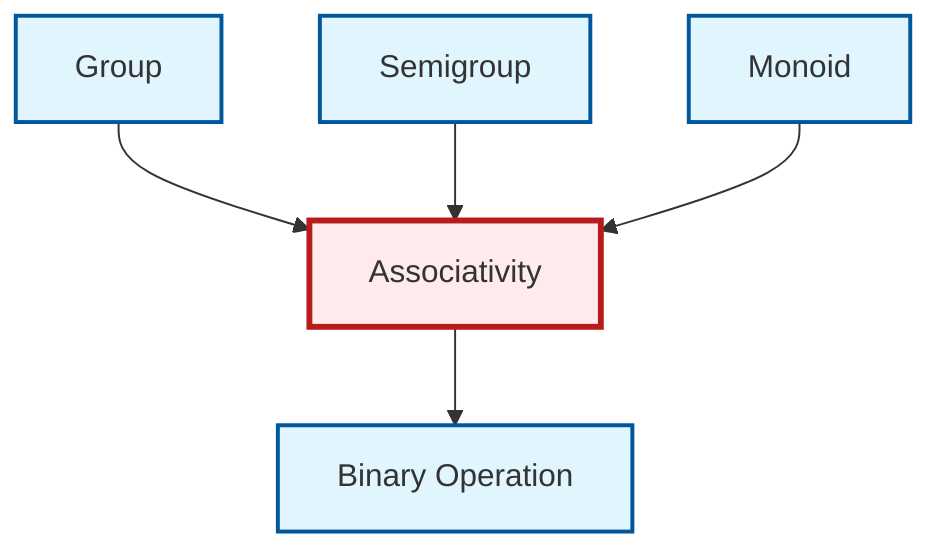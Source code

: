 graph TD
    classDef definition fill:#e1f5fe,stroke:#01579b,stroke-width:2px
    classDef theorem fill:#f3e5f5,stroke:#4a148c,stroke-width:2px
    classDef axiom fill:#fff3e0,stroke:#e65100,stroke-width:2px
    classDef example fill:#e8f5e9,stroke:#1b5e20,stroke-width:2px
    classDef current fill:#ffebee,stroke:#b71c1c,stroke-width:3px
    def-monoid["Monoid"]:::definition
    def-semigroup["Semigroup"]:::definition
    def-associativity["Associativity"]:::definition
    def-group["Group"]:::definition
    def-binary-operation["Binary Operation"]:::definition
    def-group --> def-associativity
    def-semigroup --> def-associativity
    def-associativity --> def-binary-operation
    def-monoid --> def-associativity
    class def-associativity current